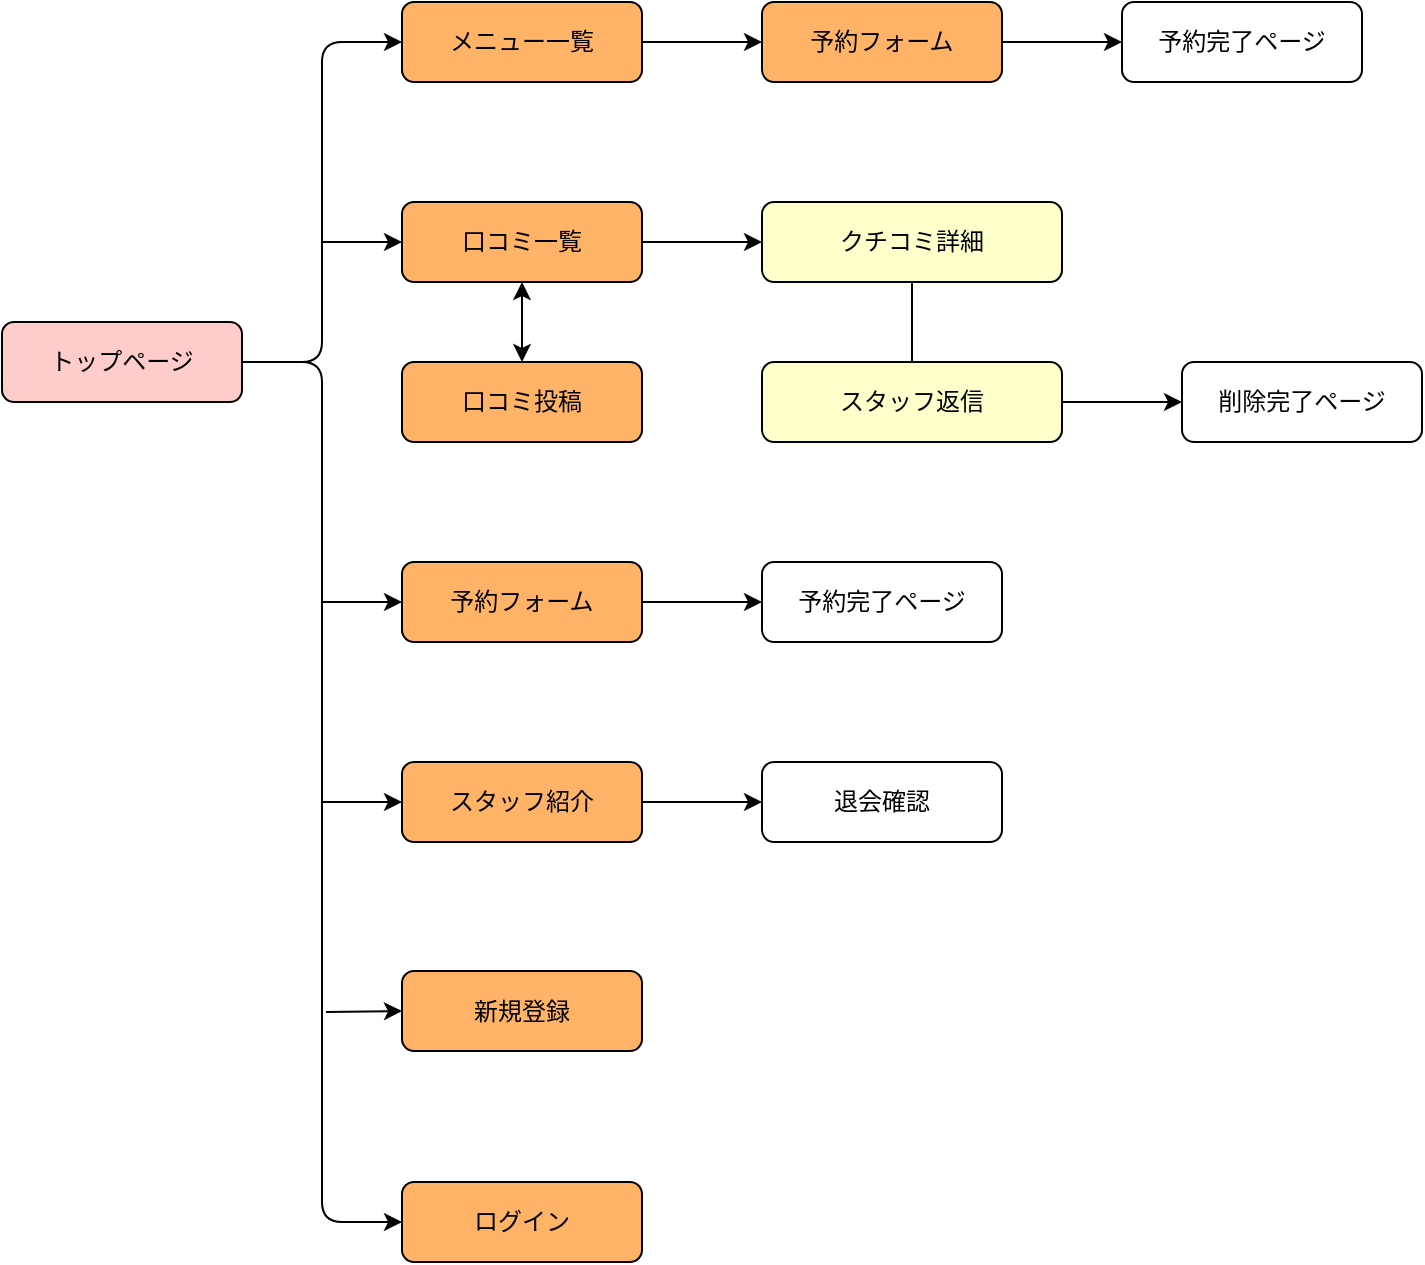 <mxfile>
    <diagram id="9L7Nd5Qg99FeyFMCMgQG" name="ページ1">
        <mxGraphModel dx="723" dy="595" grid="0" gridSize="10" guides="1" tooltips="1" connect="1" arrows="1" fold="1" page="0" pageScale="1" pageWidth="827" pageHeight="1169" background="#ffffff" math="0" shadow="0">
            <root>
                <mxCell id="0"/>
                <mxCell id="1" parent="0"/>
                <mxCell id="30" style="edgeStyle=orthogonalEdgeStyle;html=1;entryX=0;entryY=0.5;entryDx=0;entryDy=0;strokeColor=#000000;" parent="1" source="2" target="7" edge="1">
                    <mxGeometry relative="1" as="geometry">
                        <mxPoint x="160" y="100" as="targetPoint"/>
                    </mxGeometry>
                </mxCell>
                <mxCell id="2" value="&lt;font color=&quot;#000000&quot;&gt;トップページ&lt;/font&gt;" style="rounded=1;whiteSpace=wrap;html=1;fillColor=#FFCCCC;strokeColor=#000000;" parent="1" vertex="1">
                    <mxGeometry y="240" width="120" height="40" as="geometry"/>
                </mxCell>
                <mxCell id="3" value="&lt;font color=&quot;#000000&quot;&gt;予約完了ページ&lt;/font&gt;" style="rounded=1;whiteSpace=wrap;html=1;fillColor=#FFFFFF;strokeColor=#000000;" parent="1" vertex="1">
                    <mxGeometry x="380" y="360" width="120" height="40" as="geometry"/>
                </mxCell>
                <mxCell id="68" value="" style="edgeStyle=orthogonalEdgeStyle;html=1;endArrow=none;endFill=0;strokeColor=#000000;" parent="1" source="4" target="60" edge="1">
                    <mxGeometry relative="1" as="geometry"/>
                </mxCell>
                <mxCell id="4" value="&lt;font color=&quot;#000000&quot;&gt;クチコミ詳細&lt;/font&gt;" style="rounded=1;whiteSpace=wrap;html=1;strokeColor=#000000;fillColor=#FFFFCC;" parent="1" vertex="1">
                    <mxGeometry x="380" y="180" width="150" height="40" as="geometry"/>
                </mxCell>
                <mxCell id="52" style="edgeStyle=orthogonalEdgeStyle;html=1;exitX=1;exitY=0.5;exitDx=0;exitDy=0;strokeColor=#000000;" parent="1" source="5" target="3" edge="1">
                    <mxGeometry relative="1" as="geometry"/>
                </mxCell>
                <mxCell id="5" value="&lt;font color=&quot;#000000&quot;&gt;予約フォーム&lt;/font&gt;" style="rounded=1;whiteSpace=wrap;html=1;fillColor=#FFB366;strokeColor=#000000;" parent="1" vertex="1">
                    <mxGeometry x="200" y="360" width="120" height="40" as="geometry"/>
                </mxCell>
                <mxCell id="69" value="" style="edgeStyle=orthogonalEdgeStyle;html=1;endArrow=classic;endFill=1;strokeColor=#000000;startArrow=classic;startFill=1;" parent="1" source="6" target="59" edge="1">
                    <mxGeometry relative="1" as="geometry"/>
                </mxCell>
                <mxCell id="70" value="" style="edgeStyle=orthogonalEdgeStyle;html=1;endArrow=classic;endFill=1;strokeColor=#000000;" parent="1" source="6" target="4" edge="1">
                    <mxGeometry relative="1" as="geometry"/>
                </mxCell>
                <mxCell id="6" value="&lt;font color=&quot;#000000&quot;&gt;口コミ一覧&lt;/font&gt;" style="rounded=1;whiteSpace=wrap;html=1;fillColor=#FFB366;strokeColor=#000000;" parent="1" vertex="1">
                    <mxGeometry x="200" y="180" width="120" height="40" as="geometry"/>
                </mxCell>
                <mxCell id="50" style="edgeStyle=orthogonalEdgeStyle;html=1;exitX=1;exitY=0.5;exitDx=0;exitDy=0;entryX=0;entryY=0.5;entryDx=0;entryDy=0;strokeColor=#000000;" parent="1" source="7" target="10" edge="1">
                    <mxGeometry relative="1" as="geometry"/>
                </mxCell>
                <mxCell id="7" value="メニュー一覧" style="rounded=1;whiteSpace=wrap;html=1;fillColor=#FFB366;fontColor=#000000;strokeColor=#000000;" parent="1" vertex="1">
                    <mxGeometry x="200" y="80" width="120" height="40" as="geometry"/>
                </mxCell>
                <mxCell id="9" value="&lt;font color=&quot;#000000&quot;&gt;削除完了ページ&lt;/font&gt;" style="rounded=1;whiteSpace=wrap;html=1;strokeColor=#000000;fillColor=#FFFFFF;" parent="1" vertex="1">
                    <mxGeometry x="590" y="260" width="120" height="40" as="geometry"/>
                </mxCell>
                <mxCell id="77" value="" style="edgeStyle=none;html=1;fontColor=#000000;startArrow=none;startFill=0;endArrow=classic;endFill=1;strokeColor=#000000;" parent="1" source="10" target="76" edge="1">
                    <mxGeometry relative="1" as="geometry"/>
                </mxCell>
                <mxCell id="10" value="&lt;font color=&quot;#000000&quot;&gt;予約フォーム&lt;/font&gt;" style="rounded=1;whiteSpace=wrap;html=1;strokeColor=#000000;fillColor=#FFB366;" parent="1" vertex="1">
                    <mxGeometry x="380" y="80" width="120" height="40" as="geometry"/>
                </mxCell>
                <mxCell id="54" style="edgeStyle=orthogonalEdgeStyle;html=1;exitX=1;exitY=0.5;exitDx=0;exitDy=0;strokeColor=#000000;" parent="1" source="11" target="16" edge="1">
                    <mxGeometry relative="1" as="geometry"/>
                </mxCell>
                <mxCell id="11" value="&lt;font color=&quot;#000000&quot;&gt;スタッフ紹介&lt;/font&gt;" style="rounded=1;whiteSpace=wrap;html=1;fillColor=#FFB366;strokeColor=#000000;" parent="1" vertex="1">
                    <mxGeometry x="200" y="460" width="120" height="40" as="geometry"/>
                </mxCell>
                <mxCell id="13" value="&lt;font color=&quot;#000000&quot;&gt;新規登録&lt;/font&gt;" style="rounded=1;whiteSpace=wrap;html=1;fillColor=#FFB366;strokeColor=#000000;" parent="1" vertex="1">
                    <mxGeometry x="200" y="564.5" width="120" height="40" as="geometry"/>
                </mxCell>
                <mxCell id="16" value="退会確認" style="rounded=1;whiteSpace=wrap;html=1;strokeColor=#000000;fillColor=#FFFFFF;fontColor=#000000;" parent="1" vertex="1">
                    <mxGeometry x="380" y="460" width="120" height="40" as="geometry"/>
                </mxCell>
                <mxCell id="32" value="" style="endArrow=classic;html=1;strokeColor=#000000;" parent="1" target="6" edge="1">
                    <mxGeometry width="50" height="50" relative="1" as="geometry">
                        <mxPoint x="160" y="200" as="sourcePoint"/>
                        <mxPoint x="320" y="340" as="targetPoint"/>
                    </mxGeometry>
                </mxCell>
                <mxCell id="40" value="" style="endArrow=classic;html=1;entryX=0;entryY=0.5;entryDx=0;entryDy=0;strokeColor=#000000;" parent="1" target="5" edge="1">
                    <mxGeometry width="50" height="50" relative="1" as="geometry">
                        <mxPoint x="160" y="380" as="sourcePoint"/>
                        <mxPoint x="320" y="270" as="targetPoint"/>
                    </mxGeometry>
                </mxCell>
                <mxCell id="59" value="&lt;font color=&quot;#000000&quot;&gt;口コミ投稿&lt;br&gt;&lt;/font&gt;" style="rounded=1;whiteSpace=wrap;html=1;fillColor=#FFB366;strokeColor=#000000;" parent="1" vertex="1">
                    <mxGeometry x="200" y="260" width="120" height="40" as="geometry"/>
                </mxCell>
                <mxCell id="71" value="" style="edgeStyle=orthogonalEdgeStyle;html=1;endArrow=classic;endFill=1;strokeColor=#000000;" parent="1" source="60" target="9" edge="1">
                    <mxGeometry relative="1" as="geometry"/>
                </mxCell>
                <mxCell id="60" value="&lt;font color=&quot;#000000&quot;&gt;スタッフ返信&lt;/font&gt;" style="rounded=1;whiteSpace=wrap;html=1;strokeColor=#000000;fillColor=#FFFFCC;" parent="1" vertex="1">
                    <mxGeometry x="380" y="260" width="150" height="40" as="geometry"/>
                </mxCell>
                <mxCell id="73" value="" style="edgeStyle=elbowEdgeStyle;elbow=horizontal;endArrow=classic;html=1;entryX=0;entryY=0.5;entryDx=0;entryDy=0;strokeColor=#000000;" parent="1" target="79" edge="1">
                    <mxGeometry width="50" height="50" relative="1" as="geometry">
                        <mxPoint x="120" y="260" as="sourcePoint"/>
                        <mxPoint x="160" y="630" as="targetPoint"/>
                        <Array as="points">
                            <mxPoint x="160" y="630"/>
                        </Array>
                    </mxGeometry>
                </mxCell>
                <mxCell id="74" value="" style="endArrow=classic;html=1;entryX=0;entryY=0.5;entryDx=0;entryDy=0;strokeColor=#000000;" parent="1" target="11" edge="1">
                    <mxGeometry width="50" height="50" relative="1" as="geometry">
                        <mxPoint x="160" y="480" as="sourcePoint"/>
                        <mxPoint x="390" y="310" as="targetPoint"/>
                    </mxGeometry>
                </mxCell>
                <mxCell id="76" value="&lt;font color=&quot;#000000&quot;&gt;予約完了ページ&lt;/font&gt;" style="rounded=1;whiteSpace=wrap;html=1;fillColor=#FFFFFF;strokeColor=#000000;" parent="1" vertex="1">
                    <mxGeometry x="560" y="80" width="120" height="40" as="geometry"/>
                </mxCell>
                <mxCell id="79" value="&lt;font color=&quot;#000000&quot;&gt;ログイン&lt;/font&gt;" style="rounded=1;whiteSpace=wrap;html=1;fillColor=#FFB366;strokeColor=#000000;" parent="1" vertex="1">
                    <mxGeometry x="200" y="670" width="120" height="40" as="geometry"/>
                </mxCell>
                <mxCell id="83" value="" style="endArrow=classic;html=1;fontColor=#000000;strokeColor=#000000;entryX=0;entryY=0.5;entryDx=0;entryDy=0;" parent="1" target="13" edge="1">
                    <mxGeometry width="50" height="50" relative="1" as="geometry">
                        <mxPoint x="162" y="585" as="sourcePoint"/>
                        <mxPoint x="459" y="491" as="targetPoint"/>
                    </mxGeometry>
                </mxCell>
            </root>
        </mxGraphModel>
    </diagram>
</mxfile>
